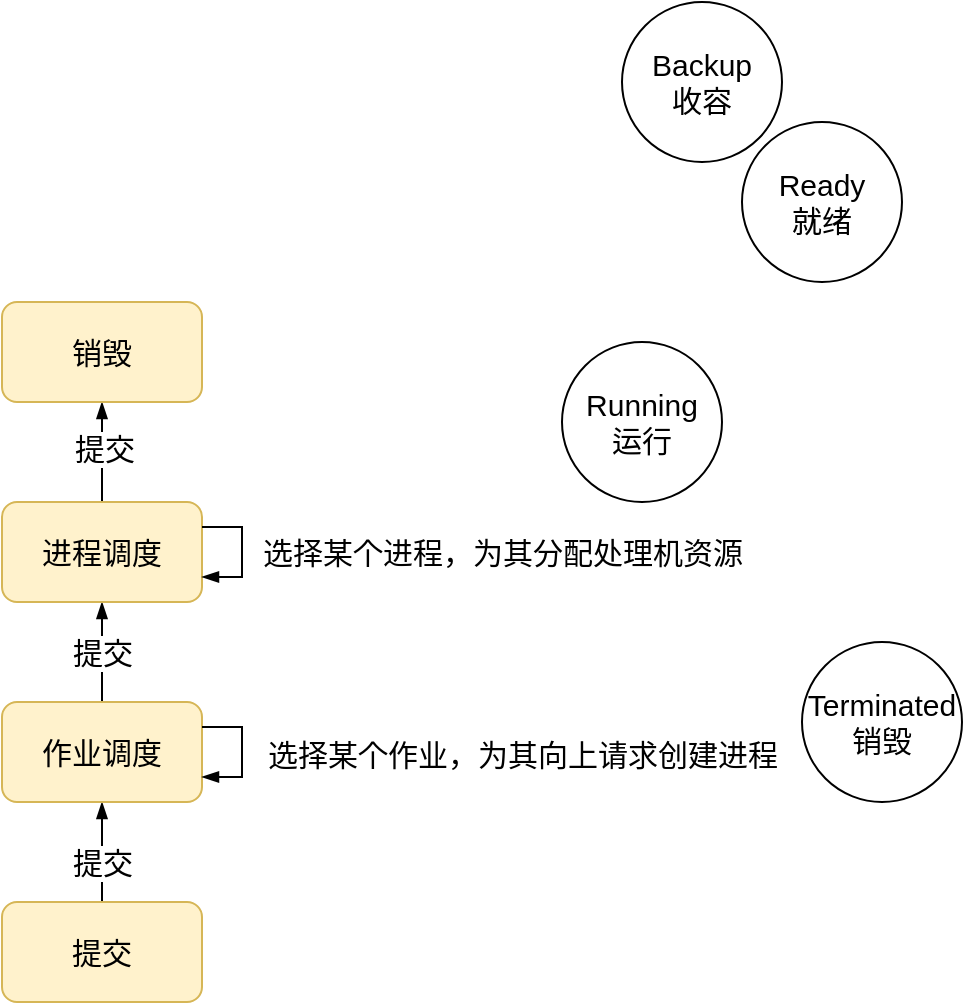 <mxfile version="20.8.10" type="device" pages="5"><diagram id="nafx-coHa4HsZV13Ha-d" name="第 2 页"><mxGraphModel dx="1497" dy="614" grid="1" gridSize="10" guides="1" tooltips="1" connect="1" arrows="1" fold="1" page="1" pageScale="1" pageWidth="827" pageHeight="1169" math="0" shadow="0"><root><mxCell id="0"/><mxCell id="1" parent="0"/><mxCell id="selVSdgNqsP6q7X7E0ev-1" value="&lt;font style=&quot;font-size: 15px;&quot;&gt;Backup&lt;br&gt;收容&lt;br&gt;&lt;/font&gt;" style="ellipse;whiteSpace=wrap;html=1;aspect=fixed;" parent="1" vertex="1"><mxGeometry x="250" y="310" width="80" height="80" as="geometry"/></mxCell><mxCell id="selVSdgNqsP6q7X7E0ev-2" value="&lt;font style=&quot;font-size: 15px;&quot;&gt;Ready&lt;br&gt;就绪&lt;br&gt;&lt;/font&gt;" style="ellipse;whiteSpace=wrap;html=1;aspect=fixed;" parent="1" vertex="1"><mxGeometry x="310" y="370" width="80" height="80" as="geometry"/></mxCell><mxCell id="selVSdgNqsP6q7X7E0ev-3" value="&lt;span style=&quot;font-size: 15px;&quot;&gt;Terminated&lt;br&gt;销毁&lt;br&gt;&lt;/span&gt;" style="ellipse;whiteSpace=wrap;html=1;aspect=fixed;" parent="1" vertex="1"><mxGeometry x="340" y="630" width="80" height="80" as="geometry"/></mxCell><mxCell id="selVSdgNqsP6q7X7E0ev-4" value="&lt;span style=&quot;font-size: 15px;&quot;&gt;Running&lt;br&gt;运行&lt;br&gt;&lt;/span&gt;" style="ellipse;whiteSpace=wrap;html=1;aspect=fixed;" parent="1" vertex="1"><mxGeometry x="220" y="480" width="80" height="80" as="geometry"/></mxCell><mxCell id="rRCHPOYCPnW6IgEHgwIB-9" style="edgeStyle=orthogonalEdgeStyle;rounded=0;orthogonalLoop=1;jettySize=auto;html=1;exitX=0.5;exitY=0;exitDx=0;exitDy=0;fontSize=15;endArrow=blockThin;endFill=1;" parent="1" source="rRCHPOYCPnW6IgEHgwIB-1" target="rRCHPOYCPnW6IgEHgwIB-2" edge="1"><mxGeometry relative="1" as="geometry"/></mxCell><mxCell id="rRCHPOYCPnW6IgEHgwIB-11" value="提交" style="edgeLabel;html=1;align=center;verticalAlign=middle;resizable=0;points=[];fontSize=15;" parent="rRCHPOYCPnW6IgEHgwIB-9" vertex="1" connectable="0"><mxGeometry x="0.083" y="1" relative="1" as="geometry"><mxPoint x="1" y="7" as="offset"/></mxGeometry></mxCell><mxCell id="rRCHPOYCPnW6IgEHgwIB-1" value="&lt;font style=&quot;font-size: 15px;&quot;&gt;提交&lt;/font&gt;" style="rounded=1;whiteSpace=wrap;html=1;fillColor=#fff2cc;strokeColor=#d6b656;" parent="1" vertex="1"><mxGeometry x="-60" y="760" width="100" height="50" as="geometry"/></mxCell><mxCell id="rRCHPOYCPnW6IgEHgwIB-12" style="edgeStyle=orthogonalEdgeStyle;rounded=0;orthogonalLoop=1;jettySize=auto;html=1;entryX=0.5;entryY=1;entryDx=0;entryDy=0;fontSize=15;endArrow=blockThin;endFill=1;" parent="1" source="rRCHPOYCPnW6IgEHgwIB-2" target="rRCHPOYCPnW6IgEHgwIB-3" edge="1"><mxGeometry relative="1" as="geometry"/></mxCell><mxCell id="rRCHPOYCPnW6IgEHgwIB-13" value="提交" style="edgeLabel;html=1;align=center;verticalAlign=middle;resizable=0;points=[];fontSize=15;" parent="rRCHPOYCPnW6IgEHgwIB-12" vertex="1" connectable="0"><mxGeometry x="0.007" y="1" relative="1" as="geometry"><mxPoint x="1" as="offset"/></mxGeometry></mxCell><mxCell id="rRCHPOYCPnW6IgEHgwIB-2" value="作业调度" style="rounded=1;whiteSpace=wrap;html=1;fillColor=#fff2cc;strokeColor=#d6b656;fontSize=15;" parent="1" vertex="1"><mxGeometry x="-60" y="660" width="100" height="50" as="geometry"/></mxCell><mxCell id="rRCHPOYCPnW6IgEHgwIB-14" style="edgeStyle=orthogonalEdgeStyle;rounded=0;orthogonalLoop=1;jettySize=auto;html=1;fontSize=15;endArrow=blockThin;endFill=1;" parent="1" source="rRCHPOYCPnW6IgEHgwIB-3" target="rRCHPOYCPnW6IgEHgwIB-4" edge="1"><mxGeometry relative="1" as="geometry"/></mxCell><mxCell id="rRCHPOYCPnW6IgEHgwIB-15" value="提交" style="edgeLabel;html=1;align=center;verticalAlign=middle;resizable=0;points=[];fontSize=15;" parent="rRCHPOYCPnW6IgEHgwIB-14" vertex="1" connectable="0"><mxGeometry x="0.097" y="-1" relative="1" as="geometry"><mxPoint as="offset"/></mxGeometry></mxCell><mxCell id="rRCHPOYCPnW6IgEHgwIB-3" value="进程调度" style="rounded=1;whiteSpace=wrap;html=1;fillColor=#fff2cc;strokeColor=#d6b656;fontSize=15;" parent="1" vertex="1"><mxGeometry x="-60" y="560" width="100" height="50" as="geometry"/></mxCell><mxCell id="rRCHPOYCPnW6IgEHgwIB-4" value="销毁" style="rounded=1;whiteSpace=wrap;html=1;fillColor=#fff2cc;strokeColor=#d6b656;fontSize=15;" parent="1" vertex="1"><mxGeometry x="-60" y="460" width="100" height="50" as="geometry"/></mxCell><mxCell id="rRCHPOYCPnW6IgEHgwIB-17" style="edgeStyle=orthogonalEdgeStyle;rounded=0;orthogonalLoop=1;jettySize=auto;html=1;exitX=1;exitY=0.25;exitDx=0;exitDy=0;entryX=1;entryY=0.75;entryDx=0;entryDy=0;fontSize=15;endArrow=blockThin;endFill=1;" parent="1" source="rRCHPOYCPnW6IgEHgwIB-3" target="rRCHPOYCPnW6IgEHgwIB-3" edge="1"><mxGeometry relative="1" as="geometry"><Array as="points"><mxPoint x="60" y="573"/><mxPoint x="60" y="597"/></Array></mxGeometry></mxCell><mxCell id="rRCHPOYCPnW6IgEHgwIB-23" value="选择某个进程，为其分配处理机资源" style="edgeLabel;html=1;align=center;verticalAlign=middle;resizable=0;points=[];fontSize=15;" parent="rRCHPOYCPnW6IgEHgwIB-17" vertex="1" connectable="0"><mxGeometry x="-0.018" y="1" relative="1" as="geometry"><mxPoint x="129" as="offset"/></mxGeometry></mxCell><mxCell id="rRCHPOYCPnW6IgEHgwIB-21" style="edgeStyle=orthogonalEdgeStyle;rounded=0;orthogonalLoop=1;jettySize=auto;html=1;exitX=1;exitY=0.25;exitDx=0;exitDy=0;entryX=1;entryY=0.75;entryDx=0;entryDy=0;fontSize=15;endArrow=blockThin;endFill=1;" parent="1" source="rRCHPOYCPnW6IgEHgwIB-2" target="rRCHPOYCPnW6IgEHgwIB-2" edge="1"><mxGeometry relative="1" as="geometry"><Array as="points"><mxPoint x="60" y="672"/><mxPoint x="60" y="697"/></Array></mxGeometry></mxCell><mxCell id="rRCHPOYCPnW6IgEHgwIB-22" value="选择某个作业，为其向上请求创建进程" style="edgeLabel;html=1;align=center;verticalAlign=middle;resizable=0;points=[];fontSize=15;" parent="rRCHPOYCPnW6IgEHgwIB-21" vertex="1" connectable="0"><mxGeometry x="-0.023" relative="1" as="geometry"><mxPoint x="140" y="1" as="offset"/></mxGeometry></mxCell></root></mxGraphModel></diagram><diagram id="UCjYgd4apRU2ketvTat5" name="lag"><mxGraphModel dx="954" dy="643" grid="1" gridSize="10" guides="1" tooltips="1" connect="1" arrows="1" fold="1" page="1" pageScale="1" pageWidth="827" pageHeight="1169" math="0" shadow="0"><root><mxCell id="0"/><mxCell id="1" parent="0"/><mxCell id="H0jHhJNR0OBvy2MPFsnL-9" style="edgeStyle=orthogonalEdgeStyle;rounded=0;orthogonalLoop=1;jettySize=auto;html=1;exitX=1;exitY=0.75;exitDx=0;exitDy=0;entryX=0;entryY=0.75;entryDx=0;entryDy=0;endArrow=blockThin;endFill=1;fontFamily=PingFang SC;fontStyle=1;fontSize=13;" parent="1" source="iw80FcYC8rpp4yjzrchr-1" target="iw80FcYC8rpp4yjzrchr-2" edge="1"><mxGeometry relative="1" as="geometry"/></mxCell><mxCell id="iw80FcYC8rpp4yjzrchr-1" value="用户提交" style="rounded=1;whiteSpace=wrap;html=1;fontSize=13;fontFamily=PingFang SC;fontStyle=1" parent="1" vertex="1"><mxGeometry x="200" y="240" width="40" height="160" as="geometry"/></mxCell><mxCell id="H0jHhJNR0OBvy2MPFsnL-10" style="edgeStyle=orthogonalEdgeStyle;rounded=0;orthogonalLoop=1;jettySize=auto;html=1;exitX=1;exitY=0.75;exitDx=0;exitDy=0;entryX=0;entryY=0.75;entryDx=0;entryDy=0;endArrow=blockThin;endFill=1;fontFamily=PingFang SC;fontStyle=1;fontSize=13;" parent="1" source="iw80FcYC8rpp4yjzrchr-2" target="iw80FcYC8rpp4yjzrchr-3" edge="1"><mxGeometry relative="1" as="geometry"/></mxCell><mxCell id="iw80FcYC8rpp4yjzrchr-2" value="作业调度" style="rounded=1;whiteSpace=wrap;html=1;fontSize=13;fontFamily=PingFang SC;fontStyle=1" parent="1" vertex="1"><mxGeometry x="267" y="240" width="40" height="160" as="geometry"/></mxCell><mxCell id="H0jHhJNR0OBvy2MPFsnL-12" style="edgeStyle=orthogonalEdgeStyle;rounded=0;orthogonalLoop=1;jettySize=auto;html=1;exitX=1;exitY=0.75;exitDx=0;exitDy=0;entryX=0;entryY=0.75;entryDx=0;entryDy=0;endArrow=blockThin;endFill=1;fontFamily=PingFang SC;fontStyle=1;fontSize=13;" parent="1" source="iw80FcYC8rpp4yjzrchr-3" target="iw80FcYC8rpp4yjzrchr-4" edge="1"><mxGeometry relative="1" as="geometry"/></mxCell><mxCell id="iw80FcYC8rpp4yjzrchr-3" value="进程调度" style="rounded=1;whiteSpace=wrap;html=1;fontSize=13;fontFamily=PingFang SC;fontStyle=1" parent="1" vertex="1"><mxGeometry x="333" y="240" width="40" height="160" as="geometry"/></mxCell><mxCell id="iw80FcYC8rpp4yjzrchr-4" value="销毁&lt;br style=&quot;font-size: 13px;&quot;&gt;存放" style="rounded=1;whiteSpace=wrap;html=1;fontSize=13;fontFamily=PingFang SC;fontStyle=1" parent="1" vertex="1"><mxGeometry x="400" y="240" width="40" height="160" as="geometry"/></mxCell><mxCell id="H0jHhJNR0OBvy2MPFsnL-5" style="edgeStyle=orthogonalEdgeStyle;rounded=0;orthogonalLoop=1;jettySize=auto;html=1;entryX=0.5;entryY=0;entryDx=0;entryDy=0;endArrow=blockThin;endFill=1;fontFamily=PingFang SC;" parent="1" source="H0jHhJNR0OBvy2MPFsnL-4" target="iw80FcYC8rpp4yjzrchr-1" edge="1"><mxGeometry relative="1" as="geometry"/></mxCell><mxCell id="H0jHhJNR0OBvy2MPFsnL-14" value="1" style="edgeLabel;html=1;align=center;verticalAlign=middle;resizable=0;points=[];fontFamily=PingFang SC;fontStyle=1" parent="H0jHhJNR0OBvy2MPFsnL-5" vertex="1" connectable="0"><mxGeometry x="0.717" y="-1" relative="1" as="geometry"><mxPoint x="1" y="-5" as="offset"/></mxGeometry></mxCell><mxCell id="H0jHhJNR0OBvy2MPFsnL-6" style="edgeStyle=orthogonalEdgeStyle;rounded=0;orthogonalLoop=1;jettySize=auto;html=1;endArrow=blockThin;endFill=1;fontFamily=PingFang SC;" parent="1" source="H0jHhJNR0OBvy2MPFsnL-4" target="iw80FcYC8rpp4yjzrchr-2" edge="1"><mxGeometry relative="1" as="geometry"/></mxCell><mxCell id="H0jHhJNR0OBvy2MPFsnL-15" value="2" style="edgeLabel;html=1;align=center;verticalAlign=middle;resizable=0;points=[];fontFamily=PingFang SC;fontStyle=1" parent="H0jHhJNR0OBvy2MPFsnL-6" vertex="1" connectable="0"><mxGeometry x="0.571" relative="1" as="geometry"><mxPoint y="-6" as="offset"/></mxGeometry></mxCell><mxCell id="H0jHhJNR0OBvy2MPFsnL-7" style="edgeStyle=orthogonalEdgeStyle;rounded=0;orthogonalLoop=1;jettySize=auto;html=1;entryX=0.5;entryY=0;entryDx=0;entryDy=0;endArrow=blockThin;endFill=1;fontFamily=PingFang SC;" parent="1" source="H0jHhJNR0OBvy2MPFsnL-4" target="iw80FcYC8rpp4yjzrchr-3" edge="1"><mxGeometry relative="1" as="geometry"/></mxCell><mxCell id="H0jHhJNR0OBvy2MPFsnL-16" value="3" style="edgeLabel;html=1;align=center;verticalAlign=middle;resizable=0;points=[];fontFamily=PingFang SC;fontStyle=1" parent="H0jHhJNR0OBvy2MPFsnL-7" vertex="1" connectable="0"><mxGeometry x="0.556" relative="1" as="geometry"><mxPoint y="-7" as="offset"/></mxGeometry></mxCell><mxCell id="H0jHhJNR0OBvy2MPFsnL-8" style="edgeStyle=orthogonalEdgeStyle;rounded=0;orthogonalLoop=1;jettySize=auto;html=1;entryX=0.5;entryY=0;entryDx=0;entryDy=0;endArrow=blockThin;endFill=1;fontFamily=PingFang SC;" parent="1" source="H0jHhJNR0OBvy2MPFsnL-4" target="iw80FcYC8rpp4yjzrchr-4" edge="1"><mxGeometry relative="1" as="geometry"/></mxCell><mxCell id="H0jHhJNR0OBvy2MPFsnL-17" value="4" style="edgeLabel;html=1;align=center;verticalAlign=middle;resizable=0;points=[];fontFamily=PingFang SC;fontStyle=1" parent="H0jHhJNR0OBvy2MPFsnL-8" vertex="1" connectable="0"><mxGeometry x="0.724" y="1" relative="1" as="geometry"><mxPoint x="-1" y="-7" as="offset"/></mxGeometry></mxCell><mxCell id="H0jHhJNR0OBvy2MPFsnL-4" value="" style="sketch=0;pointerEvents=1;shadow=0;dashed=0;html=1;labelPosition=center;verticalLabelPosition=bottom;verticalAlign=top;outlineConnect=0;align=center;shape=mxgraph.office.concepts.clock;aspect=fixed;fontFamily=PingFang SC;" parent="1" vertex="1"><mxGeometry x="267" y="50" width="116" height="116" as="geometry"/></mxCell></root></mxGraphModel></diagram><diagram id="-8mAgETAowTxL0Xlyq33" name="process-fcfs"><mxGraphModel dx="830" dy="559" grid="1" gridSize="10" guides="1" tooltips="1" connect="1" arrows="1" fold="1" page="1" pageScale="1" pageWidth="827" pageHeight="1169" math="0" shadow="0"><root><mxCell id="0"/><mxCell id="1" parent="0"/><mxCell id="inzDgrwbpJH1V4BXHU-D-27" style="edgeStyle=orthogonalEdgeStyle;rounded=0;orthogonalLoop=1;jettySize=auto;html=1;entryX=0.5;entryY=0;entryDx=0;entryDy=0;entryPerimeter=0;fontFamily=PingFang SC;endArrow=blockThin;endFill=1;" edge="1" parent="1" source="inzDgrwbpJH1V4BXHU-D-23" target="inzDgrwbpJH1V4BXHU-D-26"><mxGeometry relative="1" as="geometry"/></mxCell><mxCell id="inzDgrwbpJH1V4BXHU-D-23" value="&lt;b&gt;开始&lt;/b&gt;" style="strokeWidth=2;html=1;shape=mxgraph.flowchart.start_1;whiteSpace=wrap;shadow=1;fontFamily=PingFang SC;aspect=fixed;" vertex="1" parent="1"><mxGeometry x="166.64" y="190" width="75.06" height="45" as="geometry"/></mxCell><mxCell id="inzDgrwbpJH1V4BXHU-D-24" value="&lt;b&gt;结束&lt;/b&gt;" style="strokeWidth=2;html=1;shape=mxgraph.flowchart.terminator;whiteSpace=wrap;shadow=1;fontFamily=PingFang SC;aspect=fixed;" vertex="1" parent="1"><mxGeometry x="166.7" y="600" width="75" height="45" as="geometry"/></mxCell><mxCell id="inzDgrwbpJH1V4BXHU-D-34" style="edgeStyle=orthogonalEdgeStyle;rounded=0;orthogonalLoop=1;jettySize=auto;html=1;fontFamily=PingFang SC;endArrow=blockThin;endFill=1;" edge="1" parent="1" source="inzDgrwbpJH1V4BXHU-D-25" target="inzDgrwbpJH1V4BXHU-D-33"><mxGeometry relative="1" as="geometry"/></mxCell><mxCell id="inzDgrwbpJH1V4BXHU-D-25" value="&lt;b&gt;减少进程剩余时间&lt;/b&gt;" style="rounded=1;whiteSpace=wrap;html=1;absoluteArcSize=1;arcSize=14;strokeWidth=2;shadow=1;fontFamily=PingFang SC;aspect=fixed;" vertex="1" parent="1"><mxGeometry x="41.67" y="340" width="112.5" height="45" as="geometry"/></mxCell><mxCell id="inzDgrwbpJH1V4BXHU-D-28" style="edgeStyle=orthogonalEdgeStyle;rounded=0;orthogonalLoop=1;jettySize=auto;html=1;fontFamily=PingFang SC;endArrow=blockThin;endFill=1;" edge="1" parent="1" source="inzDgrwbpJH1V4BXHU-D-26" target="inzDgrwbpJH1V4BXHU-D-25"><mxGeometry relative="1" as="geometry"/></mxCell><mxCell id="inzDgrwbpJH1V4BXHU-D-29" value="[NO]" style="edgeLabel;html=1;align=center;verticalAlign=middle;resizable=0;points=[];fontFamily=PingFang SC;" vertex="1" connectable="0" parent="inzDgrwbpJH1V4BXHU-D-28"><mxGeometry x="0.86" y="1" relative="1" as="geometry"><mxPoint x="16" as="offset"/></mxGeometry></mxCell><mxCell id="inzDgrwbpJH1V4BXHU-D-31" style="edgeStyle=orthogonalEdgeStyle;rounded=0;orthogonalLoop=1;jettySize=auto;html=1;fontFamily=PingFang SC;endArrow=blockThin;endFill=1;" edge="1" parent="1" source="inzDgrwbpJH1V4BXHU-D-26" target="inzDgrwbpJH1V4BXHU-D-30"><mxGeometry relative="1" as="geometry"/></mxCell><mxCell id="inzDgrwbpJH1V4BXHU-D-32" value="[YES]" style="edgeLabel;html=1;align=center;verticalAlign=middle;resizable=0;points=[];fontFamily=PingFang SC;" vertex="1" connectable="0" parent="inzDgrwbpJH1V4BXHU-D-31"><mxGeometry x="0.77" relative="1" as="geometry"><mxPoint x="-20" y="7" as="offset"/></mxGeometry></mxCell><mxCell id="inzDgrwbpJH1V4BXHU-D-26" value="&lt;b&gt;处理机空闲?&lt;/b&gt;" style="strokeWidth=2;html=1;shape=mxgraph.flowchart.decision;whiteSpace=wrap;shadow=1;fontFamily=PingFang SC;aspect=fixed;" vertex="1" parent="1"><mxGeometry x="154.17" y="260" width="100" height="40" as="geometry"/></mxCell><mxCell id="inzDgrwbpJH1V4BXHU-D-41" style="edgeStyle=orthogonalEdgeStyle;rounded=0;orthogonalLoop=1;jettySize=auto;html=1;entryX=0.5;entryY=0;entryDx=0;entryDy=0;entryPerimeter=0;fontFamily=PingFang SC;endArrow=blockThin;endFill=1;" edge="1" parent="1" source="inzDgrwbpJH1V4BXHU-D-30" target="inzDgrwbpJH1V4BXHU-D-40"><mxGeometry relative="1" as="geometry"/></mxCell><mxCell id="inzDgrwbpJH1V4BXHU-D-30" value="&lt;b&gt;通知作业调度填入&lt;/b&gt;" style="rounded=1;whiteSpace=wrap;html=1;absoluteArcSize=1;arcSize=14;strokeWidth=2;shadow=1;fontFamily=PingFang SC;aspect=fixed;" vertex="1" parent="1"><mxGeometry x="254.17" y="340" width="112.5" height="45" as="geometry"/></mxCell><mxCell id="inzDgrwbpJH1V4BXHU-D-37" style="edgeStyle=orthogonalEdgeStyle;rounded=0;orthogonalLoop=1;jettySize=auto;html=1;entryX=0.5;entryY=0;entryDx=0;entryDy=0;fontFamily=PingFang SC;endArrow=blockThin;endFill=1;" edge="1" parent="1" source="inzDgrwbpJH1V4BXHU-D-33" target="inzDgrwbpJH1V4BXHU-D-36"><mxGeometry relative="1" as="geometry"/></mxCell><mxCell id="inzDgrwbpJH1V4BXHU-D-47" value="[NO]" style="edgeLabel;html=1;align=center;verticalAlign=middle;resizable=0;points=[];fontFamily=PingFang SC;" vertex="1" connectable="0" parent="inzDgrwbpJH1V4BXHU-D-37"><mxGeometry x="0.761" y="1" relative="1" as="geometry"><mxPoint x="15" y="-1" as="offset"/></mxGeometry></mxCell><mxCell id="inzDgrwbpJH1V4BXHU-D-38" style="edgeStyle=orthogonalEdgeStyle;rounded=0;orthogonalLoop=1;jettySize=auto;html=1;fontFamily=PingFang SC;endArrow=blockThin;endFill=1;" edge="1" parent="1" source="inzDgrwbpJH1V4BXHU-D-33" target="inzDgrwbpJH1V4BXHU-D-35"><mxGeometry relative="1" as="geometry"/></mxCell><mxCell id="inzDgrwbpJH1V4BXHU-D-48" value="[YES]" style="edgeLabel;html=1;align=center;verticalAlign=middle;resizable=0;points=[];fontFamily=PingFang SC;" vertex="1" connectable="0" parent="inzDgrwbpJH1V4BXHU-D-38"><mxGeometry x="0.781" y="1" relative="1" as="geometry"><mxPoint x="-20" y="-1" as="offset"/></mxGeometry></mxCell><mxCell id="inzDgrwbpJH1V4BXHU-D-33" value="&lt;b&gt;进程可销毁?&lt;/b&gt;" style="strokeWidth=2;html=1;shape=mxgraph.flowchart.decision;whiteSpace=wrap;shadow=1;fontFamily=PingFang SC;aspect=fixed;" vertex="1" parent="1"><mxGeometry x="47.92" y="410" width="100" height="40" as="geometry"/></mxCell><mxCell id="inzDgrwbpJH1V4BXHU-D-39" style="edgeStyle=orthogonalEdgeStyle;rounded=0;orthogonalLoop=1;jettySize=auto;html=1;entryX=0;entryY=0.5;entryDx=0;entryDy=0;fontFamily=PingFang SC;endArrow=blockThin;endFill=1;" edge="1" parent="1" source="inzDgrwbpJH1V4BXHU-D-35" target="inzDgrwbpJH1V4BXHU-D-30"><mxGeometry relative="1" as="geometry"><Array as="points"><mxPoint x="200" y="512"/><mxPoint x="200" y="362"/></Array></mxGeometry></mxCell><mxCell id="inzDgrwbpJH1V4BXHU-D-35" value="&lt;b&gt;销毁进程&lt;/b&gt;" style="rounded=1;whiteSpace=wrap;html=1;absoluteArcSize=1;arcSize=14;strokeWidth=2;shadow=1;fontFamily=PingFang SC;" vertex="1" parent="1"><mxGeometry x="110.67" y="490" width="56" height="45" as="geometry"/></mxCell><mxCell id="inzDgrwbpJH1V4BXHU-D-53" style="edgeStyle=orthogonalEdgeStyle;rounded=0;orthogonalLoop=1;jettySize=auto;html=1;exitX=0.5;exitY=1;exitDx=0;exitDy=0;fontFamily=PingFang SC;endArrow=blockThin;endFill=1;" edge="1" parent="1" source="inzDgrwbpJH1V4BXHU-D-36" target="inzDgrwbpJH1V4BXHU-D-24"><mxGeometry relative="1" as="geometry"/></mxCell><mxCell id="inzDgrwbpJH1V4BXHU-D-36" value="&lt;b&gt;处理机&lt;br&gt;工作&lt;/b&gt;" style="rounded=1;whiteSpace=wrap;html=1;absoluteArcSize=1;arcSize=14;strokeWidth=2;shadow=1;fontFamily=PingFang SC;" vertex="1" parent="1"><mxGeometry x="29.17" y="490" width="56" height="45" as="geometry"/></mxCell><mxCell id="inzDgrwbpJH1V4BXHU-D-45" style="edgeStyle=orthogonalEdgeStyle;rounded=0;orthogonalLoop=1;jettySize=auto;html=1;fontFamily=PingFang SC;endArrow=blockThin;endFill=1;" edge="1" parent="1" source="inzDgrwbpJH1V4BXHU-D-40" target="inzDgrwbpJH1V4BXHU-D-44"><mxGeometry relative="1" as="geometry"/></mxCell><mxCell id="inzDgrwbpJH1V4BXHU-D-49" value="[YES]" style="edgeLabel;html=1;align=center;verticalAlign=middle;resizable=0;points=[];fontFamily=PingFang SC;" vertex="1" connectable="0" parent="inzDgrwbpJH1V4BXHU-D-45"><mxGeometry x="0.758" y="-1" relative="1" as="geometry"><mxPoint x="19" y="-1" as="offset"/></mxGeometry></mxCell><mxCell id="inzDgrwbpJH1V4BXHU-D-46" style="edgeStyle=orthogonalEdgeStyle;rounded=0;orthogonalLoop=1;jettySize=auto;html=1;entryX=0.5;entryY=0;entryDx=0;entryDy=0;fontFamily=PingFang SC;endArrow=blockThin;endFill=1;" edge="1" parent="1" source="inzDgrwbpJH1V4BXHU-D-40" target="inzDgrwbpJH1V4BXHU-D-43"><mxGeometry relative="1" as="geometry"/></mxCell><mxCell id="inzDgrwbpJH1V4BXHU-D-50" value="[NO]" style="edgeLabel;html=1;align=center;verticalAlign=middle;resizable=0;points=[];fontFamily=PingFang SC;" vertex="1" connectable="0" parent="inzDgrwbpJH1V4BXHU-D-46"><mxGeometry x="0.772" y="-1" relative="1" as="geometry"><mxPoint x="-16" y="-1" as="offset"/></mxGeometry></mxCell><mxCell id="inzDgrwbpJH1V4BXHU-D-40" value="&lt;b&gt;进程就绪?&lt;/b&gt;" style="strokeWidth=2;html=1;shape=mxgraph.flowchart.decision;whiteSpace=wrap;shadow=1;fontFamily=PingFang SC;aspect=fixed;" vertex="1" parent="1"><mxGeometry x="260.42" y="410" width="100" height="40" as="geometry"/></mxCell><mxCell id="inzDgrwbpJH1V4BXHU-D-54" style="edgeStyle=orthogonalEdgeStyle;rounded=0;orthogonalLoop=1;jettySize=auto;html=1;exitX=0.5;exitY=1;exitDx=0;exitDy=0;fontFamily=PingFang SC;endArrow=blockThin;endFill=1;" edge="1" parent="1" source="inzDgrwbpJH1V4BXHU-D-43" target="inzDgrwbpJH1V4BXHU-D-24"><mxGeometry relative="1" as="geometry"/></mxCell><mxCell id="inzDgrwbpJH1V4BXHU-D-43" value="&lt;b&gt;处理机&lt;br&gt;空闲&lt;/b&gt;" style="rounded=1;whiteSpace=wrap;html=1;absoluteArcSize=1;arcSize=14;strokeWidth=2;shadow=1;fontFamily=PingFang SC;" vertex="1" parent="1"><mxGeometry x="323.15" y="490" width="56" height="45" as="geometry"/></mxCell><mxCell id="inzDgrwbpJH1V4BXHU-D-44" value="&lt;b&gt;切换状态&lt;/b&gt;" style="rounded=1;whiteSpace=wrap;html=1;absoluteArcSize=1;arcSize=14;strokeWidth=2;shadow=1;fontFamily=PingFang SC;" vertex="1" parent="1"><mxGeometry x="241.68" y="490" width="56" height="45" as="geometry"/></mxCell><mxCell id="Yf5-uKBWW6vEvAkU96Q0-1" style="edgeStyle=orthogonalEdgeStyle;rounded=0;orthogonalLoop=1;jettySize=auto;html=1;entryX=0.5;entryY=0;entryDx=0;entryDy=0;entryPerimeter=0;fontFamily=PingFang SC;endArrow=blockThin;endFill=1;" edge="1" parent="1" source="Yf5-uKBWW6vEvAkU96Q0-2" target="Yf5-uKBWW6vEvAkU96Q0-10"><mxGeometry relative="1" as="geometry"/></mxCell><mxCell id="Yf5-uKBWW6vEvAkU96Q0-2" value="&lt;b&gt;感知&lt;br&gt;时间流逝&lt;/b&gt;" style="strokeWidth=2;html=1;shape=mxgraph.flowchart.start_1;whiteSpace=wrap;shadow=1;fontFamily=PingFang SC;aspect=fixed;" vertex="1" parent="1"><mxGeometry x="166.64" y="190" width="75.06" height="45" as="geometry"/></mxCell><mxCell id="Yf5-uKBWW6vEvAkU96Q0-3" value="&lt;b&gt;本轮调度&lt;br&gt;结束&lt;/b&gt;" style="strokeWidth=2;html=1;shape=mxgraph.flowchart.terminator;whiteSpace=wrap;shadow=1;fontFamily=PingFang SC;aspect=fixed;" vertex="1" parent="1"><mxGeometry x="166.7" y="600" width="75" height="45" as="geometry"/></mxCell><mxCell id="Yf5-uKBWW6vEvAkU96Q0-4" style="edgeStyle=orthogonalEdgeStyle;rounded=0;orthogonalLoop=1;jettySize=auto;html=1;fontFamily=PingFang SC;endArrow=blockThin;endFill=1;" edge="1" parent="1" source="Yf5-uKBWW6vEvAkU96Q0-5" target="Yf5-uKBWW6vEvAkU96Q0-17"><mxGeometry relative="1" as="geometry"/></mxCell><mxCell id="Yf5-uKBWW6vEvAkU96Q0-5" value="&lt;b&gt;减少进程剩余时间&lt;/b&gt;" style="rounded=1;whiteSpace=wrap;html=1;absoluteArcSize=1;arcSize=14;strokeWidth=2;shadow=1;fontFamily=PingFang SC;aspect=fixed;" vertex="1" parent="1"><mxGeometry x="41.67" y="340" width="112.5" height="45" as="geometry"/></mxCell><mxCell id="Yf5-uKBWW6vEvAkU96Q0-6" style="edgeStyle=orthogonalEdgeStyle;rounded=0;orthogonalLoop=1;jettySize=auto;html=1;fontFamily=PingFang SC;endArrow=blockThin;endFill=1;" edge="1" parent="1" source="Yf5-uKBWW6vEvAkU96Q0-10" target="Yf5-uKBWW6vEvAkU96Q0-5"><mxGeometry relative="1" as="geometry"/></mxCell><mxCell id="Yf5-uKBWW6vEvAkU96Q0-7" value="[NO]" style="edgeLabel;html=1;align=center;verticalAlign=middle;resizable=0;points=[];fontFamily=PingFang SC;" vertex="1" connectable="0" parent="Yf5-uKBWW6vEvAkU96Q0-6"><mxGeometry x="0.86" y="1" relative="1" as="geometry"><mxPoint x="16" as="offset"/></mxGeometry></mxCell><mxCell id="Yf5-uKBWW6vEvAkU96Q0-8" style="edgeStyle=orthogonalEdgeStyle;rounded=0;orthogonalLoop=1;jettySize=auto;html=1;fontFamily=PingFang SC;endArrow=blockThin;endFill=1;" edge="1" parent="1" source="Yf5-uKBWW6vEvAkU96Q0-10" target="Yf5-uKBWW6vEvAkU96Q0-12"><mxGeometry relative="1" as="geometry"/></mxCell><mxCell id="Yf5-uKBWW6vEvAkU96Q0-9" value="[YES]" style="edgeLabel;html=1;align=center;verticalAlign=middle;resizable=0;points=[];fontFamily=PingFang SC;" vertex="1" connectable="0" parent="Yf5-uKBWW6vEvAkU96Q0-8"><mxGeometry x="0.77" relative="1" as="geometry"><mxPoint x="-20" y="7" as="offset"/></mxGeometry></mxCell><mxCell id="Yf5-uKBWW6vEvAkU96Q0-10" value="&lt;b&gt;处理机空闲?&lt;/b&gt;" style="strokeWidth=2;html=1;shape=mxgraph.flowchart.decision;whiteSpace=wrap;shadow=1;fontFamily=PingFang SC;aspect=fixed;" vertex="1" parent="1"><mxGeometry x="154.17" y="260" width="100" height="40" as="geometry"/></mxCell><mxCell id="Yf5-uKBWW6vEvAkU96Q0-11" style="edgeStyle=orthogonalEdgeStyle;rounded=0;orthogonalLoop=1;jettySize=auto;html=1;entryX=0.5;entryY=0;entryDx=0;entryDy=0;entryPerimeter=0;fontFamily=PingFang SC;endArrow=blockThin;endFill=1;" edge="1" parent="1" source="Yf5-uKBWW6vEvAkU96Q0-12" target="Yf5-uKBWW6vEvAkU96Q0-26"><mxGeometry relative="1" as="geometry"/></mxCell><mxCell id="Yf5-uKBWW6vEvAkU96Q0-12" value="&lt;b&gt;通知作业调度填入&lt;/b&gt;" style="rounded=1;whiteSpace=wrap;html=1;absoluteArcSize=1;arcSize=14;strokeWidth=2;shadow=1;fontFamily=PingFang SC;aspect=fixed;" vertex="1" parent="1"><mxGeometry x="254.17" y="340" width="112.5" height="45" as="geometry"/></mxCell><mxCell id="Yf5-uKBWW6vEvAkU96Q0-13" style="edgeStyle=orthogonalEdgeStyle;rounded=0;orthogonalLoop=1;jettySize=auto;html=1;entryX=0.5;entryY=0;entryDx=0;entryDy=0;fontFamily=PingFang SC;endArrow=blockThin;endFill=1;" edge="1" parent="1" source="Yf5-uKBWW6vEvAkU96Q0-17" target="Yf5-uKBWW6vEvAkU96Q0-21"><mxGeometry relative="1" as="geometry"/></mxCell><mxCell id="Yf5-uKBWW6vEvAkU96Q0-14" value="[NO]" style="edgeLabel;html=1;align=center;verticalAlign=middle;resizable=0;points=[];fontFamily=PingFang SC;" vertex="1" connectable="0" parent="Yf5-uKBWW6vEvAkU96Q0-13"><mxGeometry x="0.761" y="1" relative="1" as="geometry"><mxPoint x="15" y="-1" as="offset"/></mxGeometry></mxCell><mxCell id="Yf5-uKBWW6vEvAkU96Q0-15" style="edgeStyle=orthogonalEdgeStyle;rounded=0;orthogonalLoop=1;jettySize=auto;html=1;fontFamily=PingFang SC;endArrow=blockThin;endFill=1;" edge="1" parent="1" source="Yf5-uKBWW6vEvAkU96Q0-17" target="Yf5-uKBWW6vEvAkU96Q0-19"><mxGeometry relative="1" as="geometry"/></mxCell><mxCell id="Yf5-uKBWW6vEvAkU96Q0-16" value="[YES]" style="edgeLabel;html=1;align=center;verticalAlign=middle;resizable=0;points=[];fontFamily=PingFang SC;" vertex="1" connectable="0" parent="Yf5-uKBWW6vEvAkU96Q0-15"><mxGeometry x="0.781" y="1" relative="1" as="geometry"><mxPoint x="-20" y="-1" as="offset"/></mxGeometry></mxCell><mxCell id="Yf5-uKBWW6vEvAkU96Q0-17" value="&lt;b&gt;进程可销毁?&lt;/b&gt;" style="strokeWidth=2;html=1;shape=mxgraph.flowchart.decision;whiteSpace=wrap;shadow=1;fontFamily=PingFang SC;aspect=fixed;" vertex="1" parent="1"><mxGeometry x="47.92" y="410" width="100" height="40" as="geometry"/></mxCell><mxCell id="Yf5-uKBWW6vEvAkU96Q0-18" style="edgeStyle=orthogonalEdgeStyle;rounded=0;orthogonalLoop=1;jettySize=auto;html=1;entryX=0;entryY=0.5;entryDx=0;entryDy=0;fontFamily=PingFang SC;endArrow=blockThin;endFill=1;" edge="1" parent="1" source="Yf5-uKBWW6vEvAkU96Q0-19" target="Yf5-uKBWW6vEvAkU96Q0-12"><mxGeometry relative="1" as="geometry"><Array as="points"><mxPoint x="200" y="512"/><mxPoint x="200" y="362"/></Array></mxGeometry></mxCell><mxCell id="Yf5-uKBWW6vEvAkU96Q0-19" value="&lt;b&gt;向上报告&lt;br&gt;销毁进程&lt;br&gt;&lt;/b&gt;" style="rounded=1;whiteSpace=wrap;html=1;absoluteArcSize=1;arcSize=14;strokeWidth=2;shadow=1;fontFamily=PingFang SC;" vertex="1" parent="1"><mxGeometry x="110.67" y="490" width="56" height="45" as="geometry"/></mxCell><mxCell id="Yf5-uKBWW6vEvAkU96Q0-20" style="edgeStyle=orthogonalEdgeStyle;rounded=0;orthogonalLoop=1;jettySize=auto;html=1;exitX=0.5;exitY=1;exitDx=0;exitDy=0;fontFamily=PingFang SC;endArrow=blockThin;endFill=1;" edge="1" parent="1" source="Yf5-uKBWW6vEvAkU96Q0-21" target="Yf5-uKBWW6vEvAkU96Q0-3"><mxGeometry relative="1" as="geometry"/></mxCell><mxCell id="Yf5-uKBWW6vEvAkU96Q0-21" value="&lt;b&gt;处理机&lt;br&gt;工作&lt;/b&gt;" style="rounded=1;whiteSpace=wrap;html=1;absoluteArcSize=1;arcSize=14;strokeWidth=2;shadow=1;fontFamily=PingFang SC;" vertex="1" parent="1"><mxGeometry x="29.17" y="490" width="56" height="45" as="geometry"/></mxCell><mxCell id="Yf5-uKBWW6vEvAkU96Q0-22" style="edgeStyle=orthogonalEdgeStyle;rounded=0;orthogonalLoop=1;jettySize=auto;html=1;fontFamily=PingFang SC;endArrow=blockThin;endFill=1;" edge="1" parent="1" source="Yf5-uKBWW6vEvAkU96Q0-26" target="Yf5-uKBWW6vEvAkU96Q0-30"><mxGeometry relative="1" as="geometry"/></mxCell><mxCell id="Yf5-uKBWW6vEvAkU96Q0-23" value="[YES]" style="edgeLabel;html=1;align=center;verticalAlign=middle;resizable=0;points=[];fontFamily=PingFang SC;" vertex="1" connectable="0" parent="Yf5-uKBWW6vEvAkU96Q0-22"><mxGeometry x="0.758" y="-1" relative="1" as="geometry"><mxPoint x="19" y="-1" as="offset"/></mxGeometry></mxCell><mxCell id="Yf5-uKBWW6vEvAkU96Q0-24" style="edgeStyle=orthogonalEdgeStyle;rounded=0;orthogonalLoop=1;jettySize=auto;html=1;entryX=0.5;entryY=0;entryDx=0;entryDy=0;fontFamily=PingFang SC;endArrow=blockThin;endFill=1;" edge="1" parent="1" source="Yf5-uKBWW6vEvAkU96Q0-26" target="Yf5-uKBWW6vEvAkU96Q0-28"><mxGeometry relative="1" as="geometry"/></mxCell><mxCell id="Yf5-uKBWW6vEvAkU96Q0-25" value="[NO]" style="edgeLabel;html=1;align=center;verticalAlign=middle;resizable=0;points=[];fontFamily=PingFang SC;" vertex="1" connectable="0" parent="Yf5-uKBWW6vEvAkU96Q0-24"><mxGeometry x="0.772" y="-1" relative="1" as="geometry"><mxPoint x="-16" y="-1" as="offset"/></mxGeometry></mxCell><mxCell id="Yf5-uKBWW6vEvAkU96Q0-26" value="&lt;b&gt;进程就绪?&lt;/b&gt;" style="strokeWidth=2;html=1;shape=mxgraph.flowchart.decision;whiteSpace=wrap;shadow=1;fontFamily=PingFang SC;aspect=fixed;" vertex="1" parent="1"><mxGeometry x="260.42" y="410" width="100" height="40" as="geometry"/></mxCell><mxCell id="Yf5-uKBWW6vEvAkU96Q0-27" style="edgeStyle=orthogonalEdgeStyle;rounded=0;orthogonalLoop=1;jettySize=auto;html=1;exitX=0.5;exitY=1;exitDx=0;exitDy=0;fontFamily=PingFang SC;endArrow=blockThin;endFill=1;" edge="1" parent="1" source="Yf5-uKBWW6vEvAkU96Q0-28" target="Yf5-uKBWW6vEvAkU96Q0-3"><mxGeometry relative="1" as="geometry"/></mxCell><mxCell id="Yf5-uKBWW6vEvAkU96Q0-28" value="&lt;b&gt;处理机&lt;br&gt;空闲&lt;/b&gt;" style="rounded=1;whiteSpace=wrap;html=1;absoluteArcSize=1;arcSize=14;strokeWidth=2;shadow=1;fontFamily=PingFang SC;" vertex="1" parent="1"><mxGeometry x="323.15" y="490" width="56" height="45" as="geometry"/></mxCell><mxCell id="Yf5-uKBWW6vEvAkU96Q0-29" style="edgeStyle=orthogonalEdgeStyle;rounded=0;orthogonalLoop=1;jettySize=auto;html=1;entryX=0.5;entryY=0;entryDx=0;entryDy=0;entryPerimeter=0;fontFamily=PingFang SC;endArrow=blockThin;endFill=1;" edge="1" parent="1" source="Yf5-uKBWW6vEvAkU96Q0-30" target="Yf5-uKBWW6vEvAkU96Q0-3"><mxGeometry relative="1" as="geometry"/></mxCell><mxCell id="Yf5-uKBWW6vEvAkU96Q0-30" value="&lt;b&gt;处理机&lt;br&gt;工作&lt;/b&gt;" style="rounded=1;whiteSpace=wrap;html=1;absoluteArcSize=1;arcSize=14;strokeWidth=2;shadow=1;fontFamily=PingFang SC;" vertex="1" parent="1"><mxGeometry x="241.68" y="490" width="56" height="45" as="geometry"/></mxCell></root></mxGraphModel></diagram><diagram id="6WBBJN-GxURufxmEGO0l" name="process-prnn"><mxGraphModel dx="954" dy="629" grid="1" gridSize="10" guides="1" tooltips="1" connect="1" arrows="1" fold="1" page="1" pageScale="1" pageWidth="827" pageHeight="1169" math="0" shadow="0"><root><mxCell id="0"/><mxCell id="1" parent="0"/><mxCell id="zG4qlbrzOmGrCs_me79T-60" style="edgeStyle=orthogonalEdgeStyle;rounded=0;orthogonalLoop=1;jettySize=auto;html=1;entryX=0.5;entryY=0;entryDx=0;entryDy=0;entryPerimeter=0;fontFamily=PingFang SC;endArrow=blockThin;endFill=1;" parent="1" source="zG4qlbrzOmGrCs_me79T-61" target="zG4qlbrzOmGrCs_me79T-69" edge="1"><mxGeometry relative="1" as="geometry"/></mxCell><mxCell id="zG4qlbrzOmGrCs_me79T-61" value="&lt;b&gt;开始&lt;/b&gt;" style="strokeWidth=2;html=1;shape=mxgraph.flowchart.start_1;whiteSpace=wrap;shadow=1;fontFamily=PingFang SC;aspect=fixed;" parent="1" vertex="1"><mxGeometry x="176.64" y="200" width="75.06" height="45" as="geometry"/></mxCell><mxCell id="zG4qlbrzOmGrCs_me79T-62" value="&lt;b&gt;结束&lt;/b&gt;" style="strokeWidth=2;html=1;shape=mxgraph.flowchart.terminator;whiteSpace=wrap;shadow=1;fontFamily=PingFang SC;aspect=fixed;" parent="1" vertex="1"><mxGeometry x="176.7" y="610" width="75" height="45" as="geometry"/></mxCell><mxCell id="zG4qlbrzOmGrCs_me79T-63" style="edgeStyle=orthogonalEdgeStyle;rounded=0;orthogonalLoop=1;jettySize=auto;html=1;fontFamily=PingFang SC;endArrow=blockThin;endFill=1;" parent="1" source="zG4qlbrzOmGrCs_me79T-64" target="zG4qlbrzOmGrCs_me79T-76" edge="1"><mxGeometry relative="1" as="geometry"/></mxCell><mxCell id="zG4qlbrzOmGrCs_me79T-64" value="&lt;b&gt;减少进程剩余时间&lt;/b&gt;" style="rounded=1;whiteSpace=wrap;html=1;absoluteArcSize=1;arcSize=14;strokeWidth=2;shadow=1;fontFamily=PingFang SC;aspect=fixed;" parent="1" vertex="1"><mxGeometry x="51.67" y="350" width="112.5" height="45" as="geometry"/></mxCell><mxCell id="zG4qlbrzOmGrCs_me79T-65" style="edgeStyle=orthogonalEdgeStyle;rounded=0;orthogonalLoop=1;jettySize=auto;html=1;fontFamily=PingFang SC;endArrow=blockThin;endFill=1;" parent="1" source="zG4qlbrzOmGrCs_me79T-69" target="zG4qlbrzOmGrCs_me79T-64" edge="1"><mxGeometry relative="1" as="geometry"/></mxCell><mxCell id="zG4qlbrzOmGrCs_me79T-66" value="[NO]" style="edgeLabel;html=1;align=center;verticalAlign=middle;resizable=0;points=[];fontFamily=PingFang SC;" parent="zG4qlbrzOmGrCs_me79T-65" vertex="1" connectable="0"><mxGeometry x="0.86" y="1" relative="1" as="geometry"><mxPoint x="16" as="offset"/></mxGeometry></mxCell><mxCell id="zG4qlbrzOmGrCs_me79T-67" style="edgeStyle=orthogonalEdgeStyle;rounded=0;orthogonalLoop=1;jettySize=auto;html=1;fontFamily=PingFang SC;endArrow=blockThin;endFill=1;" parent="1" source="zG4qlbrzOmGrCs_me79T-69" target="zG4qlbrzOmGrCs_me79T-71" edge="1"><mxGeometry relative="1" as="geometry"/></mxCell><mxCell id="zG4qlbrzOmGrCs_me79T-68" value="[YES]" style="edgeLabel;html=1;align=center;verticalAlign=middle;resizable=0;points=[];fontFamily=PingFang SC;" parent="zG4qlbrzOmGrCs_me79T-67" vertex="1" connectable="0"><mxGeometry x="0.77" relative="1" as="geometry"><mxPoint x="-20" y="7" as="offset"/></mxGeometry></mxCell><mxCell id="zG4qlbrzOmGrCs_me79T-69" value="&lt;b&gt;处理机空闲?&lt;/b&gt;" style="strokeWidth=2;html=1;shape=mxgraph.flowchart.decision;whiteSpace=wrap;shadow=1;fontFamily=PingFang SC;aspect=fixed;" parent="1" vertex="1"><mxGeometry x="164.17" y="270" width="100" height="40" as="geometry"/></mxCell><mxCell id="zG4qlbrzOmGrCs_me79T-70" style="edgeStyle=orthogonalEdgeStyle;rounded=0;orthogonalLoop=1;jettySize=auto;html=1;entryX=0.5;entryY=0;entryDx=0;entryDy=0;entryPerimeter=0;fontFamily=PingFang SC;endArrow=blockThin;endFill=1;" parent="1" source="zG4qlbrzOmGrCs_me79T-71" target="zG4qlbrzOmGrCs_me79T-85" edge="1"><mxGeometry relative="1" as="geometry"/></mxCell><mxCell id="zG4qlbrzOmGrCs_me79T-71" value="&lt;b&gt;通知作业调度填入&lt;/b&gt;" style="rounded=1;whiteSpace=wrap;html=1;absoluteArcSize=1;arcSize=14;strokeWidth=2;shadow=1;fontFamily=PingFang SC;aspect=fixed;" parent="1" vertex="1"><mxGeometry x="264.17" y="350" width="112.5" height="45" as="geometry"/></mxCell><mxCell id="zG4qlbrzOmGrCs_me79T-72" style="edgeStyle=orthogonalEdgeStyle;rounded=0;orthogonalLoop=1;jettySize=auto;html=1;entryX=0.5;entryY=0;entryDx=0;entryDy=0;fontFamily=PingFang SC;endArrow=blockThin;endFill=1;" parent="1" source="zG4qlbrzOmGrCs_me79T-76" target="zG4qlbrzOmGrCs_me79T-80" edge="1"><mxGeometry relative="1" as="geometry"/></mxCell><mxCell id="zG4qlbrzOmGrCs_me79T-73" value="[NO]" style="edgeLabel;html=1;align=center;verticalAlign=middle;resizable=0;points=[];fontFamily=PingFang SC;" parent="zG4qlbrzOmGrCs_me79T-72" vertex="1" connectable="0"><mxGeometry x="0.761" y="1" relative="1" as="geometry"><mxPoint x="15" y="-1" as="offset"/></mxGeometry></mxCell><mxCell id="zG4qlbrzOmGrCs_me79T-74" style="edgeStyle=orthogonalEdgeStyle;rounded=0;orthogonalLoop=1;jettySize=auto;html=1;fontFamily=PingFang SC;endArrow=blockThin;endFill=1;" parent="1" source="zG4qlbrzOmGrCs_me79T-76" target="zG4qlbrzOmGrCs_me79T-78" edge="1"><mxGeometry relative="1" as="geometry"/></mxCell><mxCell id="zG4qlbrzOmGrCs_me79T-75" value="[YES]" style="edgeLabel;html=1;align=center;verticalAlign=middle;resizable=0;points=[];fontFamily=PingFang SC;" parent="zG4qlbrzOmGrCs_me79T-74" vertex="1" connectable="0"><mxGeometry x="0.781" y="1" relative="1" as="geometry"><mxPoint x="-20" y="-1" as="offset"/></mxGeometry></mxCell><mxCell id="zG4qlbrzOmGrCs_me79T-76" value="&lt;b&gt;进程可销毁?&lt;/b&gt;" style="strokeWidth=2;html=1;shape=mxgraph.flowchart.decision;whiteSpace=wrap;shadow=1;fontFamily=PingFang SC;aspect=fixed;" parent="1" vertex="1"><mxGeometry x="57.92" y="420" width="100" height="40" as="geometry"/></mxCell><mxCell id="zG4qlbrzOmGrCs_me79T-77" style="edgeStyle=orthogonalEdgeStyle;rounded=0;orthogonalLoop=1;jettySize=auto;html=1;entryX=0;entryY=0.5;entryDx=0;entryDy=0;fontFamily=PingFang SC;endArrow=blockThin;endFill=1;" parent="1" source="zG4qlbrzOmGrCs_me79T-78" target="zG4qlbrzOmGrCs_me79T-71" edge="1"><mxGeometry relative="1" as="geometry"><Array as="points"><mxPoint x="210" y="522"/><mxPoint x="210" y="372"/></Array></mxGeometry></mxCell><mxCell id="zG4qlbrzOmGrCs_me79T-78" value="&lt;b&gt;销毁进程&lt;/b&gt;" style="rounded=1;whiteSpace=wrap;html=1;absoluteArcSize=1;arcSize=14;strokeWidth=2;shadow=1;fontFamily=PingFang SC;" parent="1" vertex="1"><mxGeometry x="120.67" y="500" width="56" height="45" as="geometry"/></mxCell><mxCell id="zG4qlbrzOmGrCs_me79T-79" style="edgeStyle=orthogonalEdgeStyle;rounded=0;orthogonalLoop=1;jettySize=auto;html=1;exitX=0.5;exitY=1;exitDx=0;exitDy=0;fontFamily=PingFang SC;endArrow=blockThin;endFill=1;" parent="1" source="zG4qlbrzOmGrCs_me79T-80" target="zG4qlbrzOmGrCs_me79T-62" edge="1"><mxGeometry relative="1" as="geometry"/></mxCell><mxCell id="zG4qlbrzOmGrCs_me79T-80" value="&lt;b&gt;处理机&lt;br&gt;工作&lt;/b&gt;" style="rounded=1;whiteSpace=wrap;html=1;absoluteArcSize=1;arcSize=14;strokeWidth=2;shadow=1;fontFamily=PingFang SC;" parent="1" vertex="1"><mxGeometry x="39.17" y="500" width="56" height="45" as="geometry"/></mxCell><mxCell id="zG4qlbrzOmGrCs_me79T-81" style="edgeStyle=orthogonalEdgeStyle;rounded=0;orthogonalLoop=1;jettySize=auto;html=1;fontFamily=PingFang SC;endArrow=blockThin;endFill=1;" parent="1" source="zG4qlbrzOmGrCs_me79T-85" target="zG4qlbrzOmGrCs_me79T-88" edge="1"><mxGeometry relative="1" as="geometry"/></mxCell><mxCell id="zG4qlbrzOmGrCs_me79T-82" value="[YES]" style="edgeLabel;html=1;align=center;verticalAlign=middle;resizable=0;points=[];fontFamily=PingFang SC;" parent="zG4qlbrzOmGrCs_me79T-81" vertex="1" connectable="0"><mxGeometry x="0.758" y="-1" relative="1" as="geometry"><mxPoint x="19" y="-1" as="offset"/></mxGeometry></mxCell><mxCell id="zG4qlbrzOmGrCs_me79T-83" style="edgeStyle=orthogonalEdgeStyle;rounded=0;orthogonalLoop=1;jettySize=auto;html=1;entryX=0.5;entryY=0;entryDx=0;entryDy=0;fontFamily=PingFang SC;endArrow=blockThin;endFill=1;" parent="1" source="zG4qlbrzOmGrCs_me79T-85" target="zG4qlbrzOmGrCs_me79T-87" edge="1"><mxGeometry relative="1" as="geometry"/></mxCell><mxCell id="zG4qlbrzOmGrCs_me79T-84" value="[NO]" style="edgeLabel;html=1;align=center;verticalAlign=middle;resizable=0;points=[];fontFamily=PingFang SC;" parent="zG4qlbrzOmGrCs_me79T-83" vertex="1" connectable="0"><mxGeometry x="0.772" y="-1" relative="1" as="geometry"><mxPoint x="-16" y="-1" as="offset"/></mxGeometry></mxCell><mxCell id="zG4qlbrzOmGrCs_me79T-85" value="&lt;b&gt;进程就绪?&lt;/b&gt;" style="strokeWidth=2;html=1;shape=mxgraph.flowchart.decision;whiteSpace=wrap;shadow=1;fontFamily=PingFang SC;aspect=fixed;" parent="1" vertex="1"><mxGeometry x="270.42" y="420" width="100" height="40" as="geometry"/></mxCell><mxCell id="zG4qlbrzOmGrCs_me79T-86" style="edgeStyle=orthogonalEdgeStyle;rounded=0;orthogonalLoop=1;jettySize=auto;html=1;exitX=0.5;exitY=1;exitDx=0;exitDy=0;fontFamily=PingFang SC;endArrow=blockThin;endFill=1;" parent="1" source="zG4qlbrzOmGrCs_me79T-87" target="zG4qlbrzOmGrCs_me79T-62" edge="1"><mxGeometry relative="1" as="geometry"/></mxCell><mxCell id="zG4qlbrzOmGrCs_me79T-87" value="&lt;b&gt;处理机&lt;br&gt;空闲&lt;/b&gt;" style="rounded=1;whiteSpace=wrap;html=1;absoluteArcSize=1;arcSize=14;strokeWidth=2;shadow=1;fontFamily=PingFang SC;" parent="1" vertex="1"><mxGeometry x="333.15" y="500" width="56" height="45" as="geometry"/></mxCell><mxCell id="zG4qlbrzOmGrCs_me79T-88" value="&lt;b&gt;切换状态&lt;/b&gt;" style="rounded=1;whiteSpace=wrap;html=1;absoluteArcSize=1;arcSize=14;strokeWidth=2;shadow=1;fontFamily=PingFang SC;" parent="1" vertex="1"><mxGeometry x="251.68" y="500" width="56" height="45" as="geometry"/></mxCell><mxCell id="zG4qlbrzOmGrCs_me79T-89" style="edgeStyle=orthogonalEdgeStyle;rounded=0;orthogonalLoop=1;jettySize=auto;html=1;entryX=0.5;entryY=0;entryDx=0;entryDy=0;entryPerimeter=0;fontFamily=PingFang SC;endArrow=blockThin;endFill=1;" parent="1" source="zG4qlbrzOmGrCs_me79T-90" target="zG4qlbrzOmGrCs_me79T-98" edge="1"><mxGeometry relative="1" as="geometry"/></mxCell><mxCell id="zG4qlbrzOmGrCs_me79T-90" value="&lt;b&gt;感知&lt;br&gt;时间流逝&lt;/b&gt;" style="strokeWidth=2;html=1;shape=mxgraph.flowchart.start_1;whiteSpace=wrap;shadow=1;fontFamily=PingFang SC;aspect=fixed;" parent="1" vertex="1"><mxGeometry x="176.64" y="200" width="75.06" height="45" as="geometry"/></mxCell><mxCell id="zG4qlbrzOmGrCs_me79T-91" value="&lt;b&gt;本轮调度&lt;br&gt;结束&lt;/b&gt;" style="strokeWidth=2;html=1;shape=mxgraph.flowchart.terminator;whiteSpace=wrap;shadow=1;fontFamily=PingFang SC;aspect=fixed;" parent="1" vertex="1"><mxGeometry x="176.7" y="610" width="75" height="45" as="geometry"/></mxCell><mxCell id="zG4qlbrzOmGrCs_me79T-92" style="edgeStyle=orthogonalEdgeStyle;rounded=0;orthogonalLoop=1;jettySize=auto;html=1;fontFamily=PingFang SC;endArrow=blockThin;endFill=1;" parent="1" source="zG4qlbrzOmGrCs_me79T-93" target="zG4qlbrzOmGrCs_me79T-105" edge="1"><mxGeometry relative="1" as="geometry"/></mxCell><mxCell id="zG4qlbrzOmGrCs_me79T-93" value="&lt;b&gt;减少进程剩余时间&lt;/b&gt;" style="rounded=1;whiteSpace=wrap;html=1;absoluteArcSize=1;arcSize=14;strokeWidth=2;shadow=1;fontFamily=PingFang SC;aspect=fixed;" parent="1" vertex="1"><mxGeometry x="51.67" y="350" width="112.5" height="45" as="geometry"/></mxCell><mxCell id="zG4qlbrzOmGrCs_me79T-94" style="edgeStyle=orthogonalEdgeStyle;rounded=0;orthogonalLoop=1;jettySize=auto;html=1;fontFamily=PingFang SC;endArrow=blockThin;endFill=1;" parent="1" source="zG4qlbrzOmGrCs_me79T-98" target="zG4qlbrzOmGrCs_me79T-93" edge="1"><mxGeometry relative="1" as="geometry"/></mxCell><mxCell id="zG4qlbrzOmGrCs_me79T-95" value="[NO]" style="edgeLabel;html=1;align=center;verticalAlign=middle;resizable=0;points=[];fontFamily=PingFang SC;" parent="zG4qlbrzOmGrCs_me79T-94" vertex="1" connectable="0"><mxGeometry x="0.86" y="1" relative="1" as="geometry"><mxPoint x="16" as="offset"/></mxGeometry></mxCell><mxCell id="zG4qlbrzOmGrCs_me79T-96" style="edgeStyle=orthogonalEdgeStyle;rounded=0;orthogonalLoop=1;jettySize=auto;html=1;fontFamily=PingFang SC;endArrow=blockThin;endFill=1;" parent="1" source="zG4qlbrzOmGrCs_me79T-98" target="zG4qlbrzOmGrCs_me79T-100" edge="1"><mxGeometry relative="1" as="geometry"/></mxCell><mxCell id="zG4qlbrzOmGrCs_me79T-97" value="[YES]" style="edgeLabel;html=1;align=center;verticalAlign=middle;resizable=0;points=[];fontFamily=PingFang SC;" parent="zG4qlbrzOmGrCs_me79T-96" vertex="1" connectable="0"><mxGeometry x="0.77" relative="1" as="geometry"><mxPoint x="-20" y="7" as="offset"/></mxGeometry></mxCell><mxCell id="zG4qlbrzOmGrCs_me79T-98" value="&lt;b&gt;处理机空闲?&lt;/b&gt;" style="strokeWidth=2;html=1;shape=mxgraph.flowchart.decision;whiteSpace=wrap;shadow=1;fontFamily=PingFang SC;aspect=fixed;" parent="1" vertex="1"><mxGeometry x="164.17" y="270" width="100" height="40" as="geometry"/></mxCell><mxCell id="zG4qlbrzOmGrCs_me79T-99" style="edgeStyle=orthogonalEdgeStyle;rounded=0;orthogonalLoop=1;jettySize=auto;html=1;entryX=0.5;entryY=0;entryDx=0;entryDy=0;entryPerimeter=0;fontFamily=PingFang SC;endArrow=blockThin;endFill=1;" parent="1" source="zG4qlbrzOmGrCs_me79T-100" target="zG4qlbrzOmGrCs_me79T-114" edge="1"><mxGeometry relative="1" as="geometry"/></mxCell><mxCell id="zG4qlbrzOmGrCs_me79T-100" value="&lt;b&gt;通知作业调度填入&lt;/b&gt;" style="rounded=1;whiteSpace=wrap;html=1;absoluteArcSize=1;arcSize=14;strokeWidth=2;shadow=1;fontFamily=PingFang SC;aspect=fixed;" parent="1" vertex="1"><mxGeometry x="264.17" y="350" width="112.5" height="45" as="geometry"/></mxCell><mxCell id="zG4qlbrzOmGrCs_me79T-101" style="edgeStyle=orthogonalEdgeStyle;rounded=0;orthogonalLoop=1;jettySize=auto;html=1;entryX=0.5;entryY=0;entryDx=0;entryDy=0;fontFamily=PingFang SC;endArrow=blockThin;endFill=1;" parent="1" source="zG4qlbrzOmGrCs_me79T-105" target="zG4qlbrzOmGrCs_me79T-109" edge="1"><mxGeometry relative="1" as="geometry"/></mxCell><mxCell id="zG4qlbrzOmGrCs_me79T-102" value="[NO]" style="edgeLabel;html=1;align=center;verticalAlign=middle;resizable=0;points=[];fontFamily=PingFang SC;" parent="zG4qlbrzOmGrCs_me79T-101" vertex="1" connectable="0"><mxGeometry x="0.761" y="1" relative="1" as="geometry"><mxPoint x="15" y="-1" as="offset"/></mxGeometry></mxCell><mxCell id="zG4qlbrzOmGrCs_me79T-103" style="edgeStyle=orthogonalEdgeStyle;rounded=0;orthogonalLoop=1;jettySize=auto;html=1;fontFamily=PingFang SC;endArrow=blockThin;endFill=1;" parent="1" source="zG4qlbrzOmGrCs_me79T-105" target="zG4qlbrzOmGrCs_me79T-107" edge="1"><mxGeometry relative="1" as="geometry"/></mxCell><mxCell id="zG4qlbrzOmGrCs_me79T-104" value="[YES]" style="edgeLabel;html=1;align=center;verticalAlign=middle;resizable=0;points=[];fontFamily=PingFang SC;" parent="zG4qlbrzOmGrCs_me79T-103" vertex="1" connectable="0"><mxGeometry x="0.781" y="1" relative="1" as="geometry"><mxPoint x="-20" y="-1" as="offset"/></mxGeometry></mxCell><mxCell id="zG4qlbrzOmGrCs_me79T-105" value="&lt;b&gt;进程可销毁?&lt;/b&gt;" style="strokeWidth=2;html=1;shape=mxgraph.flowchart.decision;whiteSpace=wrap;shadow=1;fontFamily=PingFang SC;aspect=fixed;" parent="1" vertex="1"><mxGeometry x="57.92" y="420" width="100" height="40" as="geometry"/></mxCell><mxCell id="zG4qlbrzOmGrCs_me79T-106" style="edgeStyle=orthogonalEdgeStyle;rounded=0;orthogonalLoop=1;jettySize=auto;html=1;entryX=0;entryY=0.5;entryDx=0;entryDy=0;fontFamily=PingFang SC;endArrow=blockThin;endFill=1;" parent="1" source="zG4qlbrzOmGrCs_me79T-107" target="zG4qlbrzOmGrCs_me79T-100" edge="1"><mxGeometry relative="1" as="geometry"><Array as="points"><mxPoint x="210" y="522"/><mxPoint x="210" y="372"/></Array></mxGeometry></mxCell><mxCell id="zG4qlbrzOmGrCs_me79T-107" value="&lt;b&gt;向上报告&lt;br&gt;销毁进程&lt;br&gt;&lt;/b&gt;" style="rounded=1;whiteSpace=wrap;html=1;absoluteArcSize=1;arcSize=14;strokeWidth=2;shadow=1;fontFamily=PingFang SC;" parent="1" vertex="1"><mxGeometry x="120.67" y="500" width="56" height="45" as="geometry"/></mxCell><mxCell id="zG4qlbrzOmGrCs_me79T-108" style="edgeStyle=orthogonalEdgeStyle;rounded=0;orthogonalLoop=1;jettySize=auto;html=1;exitX=0.5;exitY=1;exitDx=0;exitDy=0;fontFamily=PingFang SC;endArrow=blockThin;endFill=1;" parent="1" source="zG4qlbrzOmGrCs_me79T-109" target="zG4qlbrzOmGrCs_me79T-91" edge="1"><mxGeometry relative="1" as="geometry"/></mxCell><mxCell id="zG4qlbrzOmGrCs_me79T-109" value="&lt;b&gt;处理机&lt;br&gt;工作&lt;/b&gt;" style="rounded=1;whiteSpace=wrap;html=1;absoluteArcSize=1;arcSize=14;strokeWidth=2;shadow=1;fontFamily=PingFang SC;" parent="1" vertex="1"><mxGeometry x="39.17" y="500" width="56" height="45" as="geometry"/></mxCell><mxCell id="zG4qlbrzOmGrCs_me79T-110" style="edgeStyle=orthogonalEdgeStyle;rounded=0;orthogonalLoop=1;jettySize=auto;html=1;fontFamily=PingFang SC;endArrow=blockThin;endFill=1;" parent="1" source="zG4qlbrzOmGrCs_me79T-114" target="zG4qlbrzOmGrCs_me79T-118" edge="1"><mxGeometry relative="1" as="geometry"/></mxCell><mxCell id="zG4qlbrzOmGrCs_me79T-111" value="[YES]" style="edgeLabel;html=1;align=center;verticalAlign=middle;resizable=0;points=[];fontFamily=PingFang SC;" parent="zG4qlbrzOmGrCs_me79T-110" vertex="1" connectable="0"><mxGeometry x="0.758" y="-1" relative="1" as="geometry"><mxPoint x="19" y="-1" as="offset"/></mxGeometry></mxCell><mxCell id="zG4qlbrzOmGrCs_me79T-112" style="edgeStyle=orthogonalEdgeStyle;rounded=0;orthogonalLoop=1;jettySize=auto;html=1;entryX=0.5;entryY=0;entryDx=0;entryDy=0;fontFamily=PingFang SC;endArrow=blockThin;endFill=1;" parent="1" source="zG4qlbrzOmGrCs_me79T-114" target="zG4qlbrzOmGrCs_me79T-116" edge="1"><mxGeometry relative="1" as="geometry"/></mxCell><mxCell id="zG4qlbrzOmGrCs_me79T-113" value="[NO]" style="edgeLabel;html=1;align=center;verticalAlign=middle;resizable=0;points=[];fontFamily=PingFang SC;" parent="zG4qlbrzOmGrCs_me79T-112" vertex="1" connectable="0"><mxGeometry x="0.772" y="-1" relative="1" as="geometry"><mxPoint x="-16" y="-1" as="offset"/></mxGeometry></mxCell><mxCell id="zG4qlbrzOmGrCs_me79T-114" value="&lt;b&gt;进程就绪?&lt;/b&gt;" style="strokeWidth=2;html=1;shape=mxgraph.flowchart.decision;whiteSpace=wrap;shadow=1;fontFamily=PingFang SC;aspect=fixed;" parent="1" vertex="1"><mxGeometry x="270.42" y="420" width="100" height="40" as="geometry"/></mxCell><mxCell id="zG4qlbrzOmGrCs_me79T-115" style="edgeStyle=orthogonalEdgeStyle;rounded=0;orthogonalLoop=1;jettySize=auto;html=1;exitX=0.5;exitY=1;exitDx=0;exitDy=0;fontFamily=PingFang SC;endArrow=blockThin;endFill=1;" parent="1" source="zG4qlbrzOmGrCs_me79T-116" target="zG4qlbrzOmGrCs_me79T-91" edge="1"><mxGeometry relative="1" as="geometry"/></mxCell><mxCell id="zG4qlbrzOmGrCs_me79T-116" value="&lt;b&gt;处理机&lt;br&gt;空闲&lt;/b&gt;" style="rounded=1;whiteSpace=wrap;html=1;absoluteArcSize=1;arcSize=14;strokeWidth=2;shadow=1;fontFamily=PingFang SC;" parent="1" vertex="1"><mxGeometry x="333.15" y="500" width="56" height="45" as="geometry"/></mxCell><mxCell id="zG4qlbrzOmGrCs_me79T-117" style="edgeStyle=orthogonalEdgeStyle;rounded=0;orthogonalLoop=1;jettySize=auto;html=1;entryX=0.5;entryY=0;entryDx=0;entryDy=0;entryPerimeter=0;fontFamily=PingFang SC;endArrow=blockThin;endFill=1;" parent="1" source="zG4qlbrzOmGrCs_me79T-118" target="zG4qlbrzOmGrCs_me79T-91" edge="1"><mxGeometry relative="1" as="geometry"/></mxCell><mxCell id="zG4qlbrzOmGrCs_me79T-118" value="&lt;b&gt;处理机&lt;br&gt;工作&lt;/b&gt;" style="rounded=1;whiteSpace=wrap;html=1;absoluteArcSize=1;arcSize=14;strokeWidth=2;shadow=1;fontFamily=PingFang SC;" parent="1" vertex="1"><mxGeometry x="251.68" y="500" width="56" height="45" as="geometry"/></mxCell></root></mxGraphModel></diagram><diagram id="t4hORMhpqWxVhMgZM78J" name="prototype"><mxGraphModel dx="1720" dy="819" grid="1" gridSize="10" guides="1" tooltips="1" connect="1" arrows="1" fold="1" page="1" pageScale="1" pageWidth="827" pageHeight="1169" math="0" shadow="0"><root><mxCell id="0"/><mxCell id="1" parent="0"/><mxCell id="yFjom7gAVNUYUJSXK7g4-1" value="" style="html=1;verticalLabelPosition=bottom;labelBackgroundColor=#ffffff;verticalAlign=top;shadow=0;dashed=0;strokeWidth=1;shape=mxgraph.ios7.misc.iphone;fillColor=#f5f5f5;fontColor=#333333;strokeColor=#666666;" parent="1" vertex="1"><mxGeometry x="50" y="170" width="200" height="400" as="geometry"/></mxCell><mxCell id="yFjom7gAVNUYUJSXK7g4-2" value="底部导航栏&lt;br&gt;Navigation Bar" style="rounded=0;whiteSpace=wrap;html=1;" parent="1" vertex="1"><mxGeometry x="65" y="447" width="170" height="60" as="geometry"/></mxCell><mxCell id="zQ-fjRYOE1MYx1j3jJq1-9" style="edgeStyle=orthogonalEdgeStyle;rounded=0;orthogonalLoop=1;jettySize=auto;html=1;exitX=0;exitY=0.75;exitDx=0;exitDy=0;entryX=1;entryY=0.75;entryDx=0;entryDy=0;endArrow=blockThin;endFill=1;" parent="1" source="yFjom7gAVNUYUJSXK7g4-3" target="zQ-fjRYOE1MYx1j3jJq1-1" edge="1"><mxGeometry relative="1" as="geometry"/></mxCell><mxCell id="zQ-fjRYOE1MYx1j3jJq1-13" style="edgeStyle=orthogonalEdgeStyle;rounded=0;orthogonalLoop=1;jettySize=auto;html=1;exitX=1;exitY=0.25;exitDx=0;exitDy=0;entryX=0;entryY=0.25;entryDx=0;entryDy=0;endArrow=blockThin;endFill=1;" parent="1" source="yFjom7gAVNUYUJSXK7g4-3" target="zQ-fjRYOE1MYx1j3jJq1-2" edge="1"><mxGeometry relative="1" as="geometry"/></mxCell><mxCell id="yFjom7gAVNUYUJSXK7g4-3" value="内容切片&lt;br&gt;Fragment" style="rounded=0;whiteSpace=wrap;html=1;" parent="1" vertex="1"><mxGeometry x="65" y="233" width="170" height="210" as="geometry"/></mxCell><mxCell id="zQ-fjRYOE1MYx1j3jJq1-8" style="edgeStyle=orthogonalEdgeStyle;rounded=0;orthogonalLoop=1;jettySize=auto;html=1;exitX=1;exitY=0.25;exitDx=0;exitDy=0;entryX=0;entryY=0.25;entryDx=0;entryDy=0;endArrow=blockThin;endFill=1;" parent="1" source="zQ-fjRYOE1MYx1j3jJq1-1" target="yFjom7gAVNUYUJSXK7g4-3" edge="1"><mxGeometry relative="1" as="geometry"/></mxCell><mxCell id="zQ-fjRYOE1MYx1j3jJq1-17" style="edgeStyle=orthogonalEdgeStyle;rounded=0;orthogonalLoop=1;jettySize=auto;html=1;exitX=0.25;exitY=1;exitDx=0;exitDy=0;entryX=0.25;entryY=0;entryDx=0;entryDy=0;endArrow=blockThin;endFill=1;" parent="1" source="zQ-fjRYOE1MYx1j3jJq1-1" target="zQ-fjRYOE1MYx1j3jJq1-15" edge="1"><mxGeometry relative="1" as="geometry"/></mxCell><mxCell id="zQ-fjRYOE1MYx1j3jJq1-1" value="任务（作业、进程）&lt;br&gt;Task" style="rounded=0;whiteSpace=wrap;html=1;" parent="1" vertex="1"><mxGeometry x="-130" y="233" width="170" height="210" as="geometry"/></mxCell><mxCell id="zQ-fjRYOE1MYx1j3jJq1-3" value="Add" style="strokeWidth=1;shadow=0;dashed=0;align=center;html=1;shape=mxgraph.mockup.buttons.button;strokeColor=#666666;fontColor=#ffffff;mainText=;buttonStyle=round;fontSize=17;fontStyle=1;fillColor=#008cff;whiteSpace=wrap;" parent="1" vertex="1"><mxGeometry x="-110" y="410" width="50" height="20" as="geometry"/></mxCell><mxCell id="zQ-fjRYOE1MYx1j3jJq1-4" value="Done" style="strokeWidth=1;shadow=0;dashed=0;align=center;html=1;shape=mxgraph.mockup.buttons.button;strokeColor=#666666;fontColor=#ffffff;mainText=;buttonStyle=round;fontSize=17;fontStyle=1;fillColor=#008cff;whiteSpace=wrap;" parent="1" vertex="1"><mxGeometry x="-30" y="410" width="50" height="20" as="geometry"/></mxCell><mxCell id="zQ-fjRYOE1MYx1j3jJq1-12" value="" style="group" parent="1" vertex="1" connectable="0"><mxGeometry x="260" y="233" width="170" height="210" as="geometry"/></mxCell><mxCell id="zQ-fjRYOE1MYx1j3jJq1-2" value="算法比较&lt;br&gt;Algorithm Chart" style="rounded=0;whiteSpace=wrap;html=1;" parent="zQ-fjRYOE1MYx1j3jJq1-12" vertex="1"><mxGeometry width="170" height="210" as="geometry"/></mxCell><mxCell id="zQ-fjRYOE1MYx1j3jJq1-5" value="" style="verticalLabelPosition=bottom;shadow=0;dashed=0;align=center;html=1;verticalAlign=top;strokeWidth=1;shape=mxgraph.mockup.graphics.lineChart;strokeColor=none;strokeColor2=#666666;strokeColor3=#008cff;strokeColor4=#dddddd;" parent="zQ-fjRYOE1MYx1j3jJq1-12" vertex="1"><mxGeometry x="12" y="13" width="146" height="60" as="geometry"/></mxCell><mxCell id="zQ-fjRYOE1MYx1j3jJq1-6" value="" style="verticalLabelPosition=bottom;shadow=0;dashed=0;align=center;html=1;verticalAlign=top;strokeWidth=1;shape=mxgraph.mockup.graphics.bubbleChart;strokeColor=none;strokeColor2=none;strokeColor3=#666666;fillColor2=#008cff;fillColor3=#dddddd;" parent="zQ-fjRYOE1MYx1j3jJq1-12" vertex="1"><mxGeometry x="12" y="143" width="146" height="60" as="geometry"/></mxCell><mxCell id="zQ-fjRYOE1MYx1j3jJq1-14" style="edgeStyle=orthogonalEdgeStyle;rounded=0;orthogonalLoop=1;jettySize=auto;html=1;exitX=0;exitY=0.75;exitDx=0;exitDy=0;entryX=1;entryY=0.75;entryDx=0;entryDy=0;endArrow=blockThin;endFill=1;" parent="1" source="zQ-fjRYOE1MYx1j3jJq1-2" target="yFjom7gAVNUYUJSXK7g4-3" edge="1"><mxGeometry relative="1" as="geometry"/></mxCell><mxCell id="zQ-fjRYOE1MYx1j3jJq1-15" value="输入信息&lt;br&gt;Input" style="rounded=0;whiteSpace=wrap;html=1;" parent="1" vertex="1"><mxGeometry x="-130" y="507" width="170" height="210" as="geometry"/></mxCell><mxCell id="zQ-fjRYOE1MYx1j3jJq1-18" value="Option 1" style="strokeWidth=1;shadow=0;dashed=0;align=center;html=1;shape=mxgraph.mockup.forms.comboBox;strokeColor=#999999;fillColor=#ddeeff;align=left;fillColor2=#aaddff;mainText=;fontColor=#666666;fontSize=17;spacingLeft=3;" parent="1" vertex="1"><mxGeometry x="-100" y="520" width="110" height="20" as="geometry"/></mxCell><mxCell id="zQ-fjRYOE1MYx1j3jJq1-19" value="&lt;table cellpadding=&quot;0&quot; cellspacing=&quot;0&quot; style=&quot;width:100%;height:100%;&quot;&gt;&lt;tr&gt;&lt;td style=&quot;width:85%&quot;&gt;100&lt;/td&gt;&lt;td style=&quot;width:15%&quot;&gt;&lt;/td&gt;&lt;/tr&gt;&lt;/table&gt;" style="strokeWidth=1;shadow=0;dashed=0;align=center;html=1;shape=mxgraph.mockup.forms.spinner;strokeColor=#999999;spinLayout=right;spinStyle=normal;adjStyle=triangle;fillColor=#aaddff;fontSize=17;fontColor=#666666;mainText=;html=1;overflow=fill;" parent="1" vertex="1"><mxGeometry x="-100" y="555" width="110" height="30" as="geometry"/></mxCell><mxCell id="zQ-fjRYOE1MYx1j3jJq1-28" value="" style="strokeWidth=1;shadow=0;dashed=0;align=center;html=1;shape=mxgraph.mockup.forms.pwField;strokeColor=#999999;mainText=;align=left;fontColor=#666666;fontSize=17;spacingLeft=3;" parent="1" vertex="1"><mxGeometry x="-105" y="640" width="120" height="30" as="geometry"/></mxCell><mxCell id="zQ-fjRYOE1MYx1j3jJq1-29" value="" style="strokeWidth=1;shadow=0;dashed=0;align=center;html=1;shape=mxgraph.mockup.forms.pwField;strokeColor=#999999;mainText=;align=left;fontColor=#666666;fontSize=17;spacingLeft=3;" parent="1" vertex="1"><mxGeometry x="-105" y="670" width="120" height="30" as="geometry"/></mxCell><mxCell id="zQ-fjRYOE1MYx1j3jJq1-30" value="运行结果&amp;amp;时间线&lt;br&gt;TimeLine" style="rounded=0;whiteSpace=wrap;html=1;" parent="1" vertex="1"><mxGeometry x="260" y="507" width="170" height="210" as="geometry"/></mxCell><mxCell id="hhuo9PK0ly2W6FJatObY-1" value="" style="verticalLabelPosition=bottom;html=1;verticalAlign=top;strokeWidth=2;shape=mxgraph.lean_mapping.timeline2;dx1=0;dy1=1;dx2=22.182;dy2=0;dx3=53.091;dy3=0.895;dx4=80.364;dy4=0;dx5=142.182;dy5=0.967;dy6=0;fillColor=#dae8fc;strokeColor=#6c8ebf;" vertex="1" parent="1"><mxGeometry x="265" y="670" width="160" height="20" as="geometry"/></mxCell></root></mxGraphModel></diagram></mxfile>
